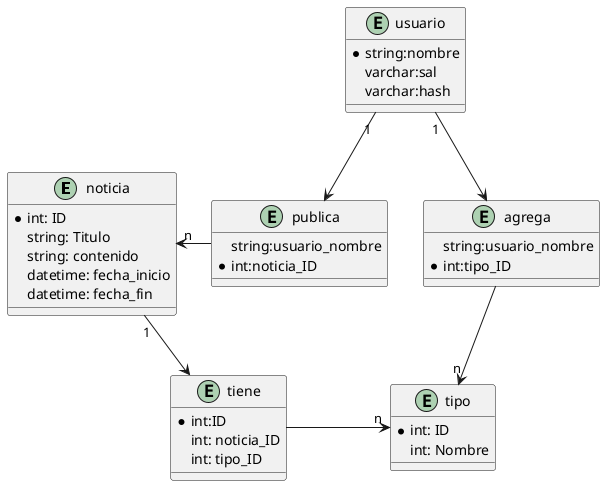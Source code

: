 @startuml Cartelera
    entity noticia{
        *int: ID
        string: Titulo
        string: contenido
        datetime: fecha_inicio
        datetime: fecha_fin
    }
    
    entity tipo{
        *int: ID
        int: Nombre
    }

    entity tiene{
        *int:ID
        int: noticia_ID
        int: tipo_ID
    }

    entity usuario{
        *string:nombre
        varchar:sal
        varchar:hash
    }

    entity publica{
        string:usuario_nombre
        *int:noticia_ID
    }

    entity agrega{
        string:usuario_nombre
        *int:tipo_ID
    }

    noticia "1" --> tiene
    tiene -r> "n" tipo
    usuario "1" --> publica
    publica -l> "n" noticia
    usuario "1" --> agrega
    agrega --> "n" tipo

@enduml